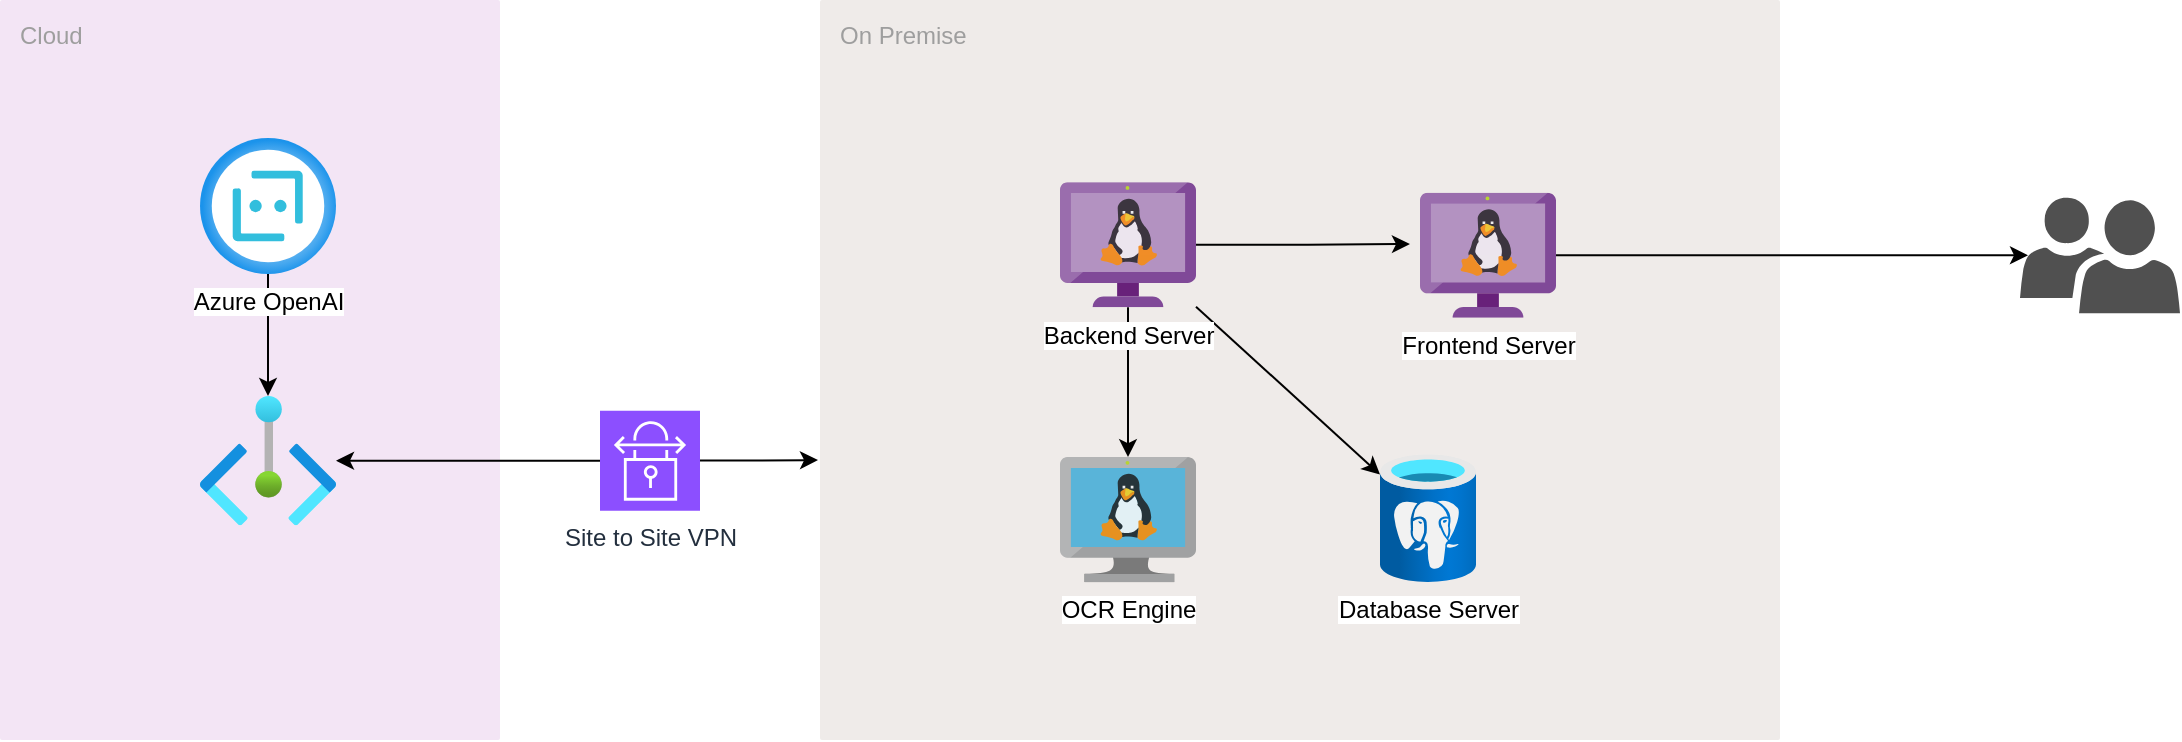 <mxfile version="23.1.5" type="github" pages="2">
  <diagram name="Page-1" id="3ur_LLsrb5n8ao4B4QoP">
    <mxGraphModel dx="1434" dy="774" grid="1" gridSize="10" guides="1" tooltips="1" connect="1" arrows="1" fold="1" page="1" pageScale="1" pageWidth="1100" pageHeight="850" math="0" shadow="0">
      <root>
        <mxCell id="0" />
        <mxCell id="1" parent="0" />
        <mxCell id="hLx_YA_Buz0ujME87kaQ-3" value="Cloud" style="sketch=0;points=[[0,0,0],[0.25,0,0],[0.5,0,0],[0.75,0,0],[1,0,0],[1,0.25,0],[1,0.5,0],[1,0.75,0],[1,1,0],[0.75,1,0],[0.5,1,0],[0.25,1,0],[0,1,0],[0,0.75,0],[0,0.5,0],[0,0.25,0]];rounded=1;absoluteArcSize=1;arcSize=2;html=1;strokeColor=none;gradientColor=none;shadow=0;dashed=0;fontSize=12;fontColor=#9E9E9E;align=left;verticalAlign=top;spacing=10;spacingTop=-4;whiteSpace=wrap;fillColor=#F3E5F5;" vertex="1" parent="1">
          <mxGeometry x="100" y="280" width="250" height="370" as="geometry" />
        </mxCell>
        <mxCell id="hLx_YA_Buz0ujME87kaQ-6" style="edgeStyle=orthogonalEdgeStyle;rounded=0;orthogonalLoop=1;jettySize=auto;html=1;" edge="1" parent="1" source="hLx_YA_Buz0ujME87kaQ-1" target="hLx_YA_Buz0ujME87kaQ-5">
          <mxGeometry relative="1" as="geometry" />
        </mxCell>
        <mxCell id="hLx_YA_Buz0ujME87kaQ-1" value="Azure OpenAI" style="image;aspect=fixed;html=1;points=[];align=center;fontSize=12;image=img/lib/azure2/ai_machine_learning/Bot_Services.svg;" vertex="1" parent="1">
          <mxGeometry x="200" y="349" width="68" height="68" as="geometry" />
        </mxCell>
        <mxCell id="hLx_YA_Buz0ujME87kaQ-2" value="On Premise" style="sketch=0;points=[[0,0,0],[0.25,0,0],[0.5,0,0],[0.75,0,0],[1,0,0],[1,0.25,0],[1,0.5,0],[1,0.75,0],[1,1,0],[0.75,1,0],[0.5,1,0],[0.25,1,0],[0,1,0],[0,0.75,0],[0,0.5,0],[0,0.25,0]];rounded=1;absoluteArcSize=1;arcSize=2;html=1;strokeColor=none;gradientColor=none;shadow=0;dashed=0;fontSize=12;fontColor=#9E9E9E;align=left;verticalAlign=top;spacing=10;spacingTop=-4;whiteSpace=wrap;fillColor=#EFEBE9;" vertex="1" parent="1">
          <mxGeometry x="510" y="280" width="480" height="370" as="geometry" />
        </mxCell>
        <mxCell id="hLx_YA_Buz0ujME87kaQ-4" value="Site to Site VPN" style="sketch=0;points=[[0,0,0],[0.25,0,0],[0.5,0,0],[0.75,0,0],[1,0,0],[0,1,0],[0.25,1,0],[0.5,1,0],[0.75,1,0],[1,1,0],[0,0.25,0],[0,0.5,0],[0,0.75,0],[1,0.25,0],[1,0.5,0],[1,0.75,0]];outlineConnect=0;fontColor=#232F3E;fillColor=#8C4FFF;strokeColor=#ffffff;dashed=0;verticalLabelPosition=bottom;verticalAlign=top;align=center;html=1;fontSize=12;fontStyle=0;aspect=fixed;shape=mxgraph.aws4.resourceIcon;resIcon=mxgraph.aws4.site_to_site_vpn;" vertex="1" parent="1">
          <mxGeometry x="400" y="485.34" width="50" height="50" as="geometry" />
        </mxCell>
        <mxCell id="hLx_YA_Buz0ujME87kaQ-5" value="" style="image;aspect=fixed;html=1;points=[];align=center;fontSize=12;image=img/lib/azure2/other/Private_Endpoints.svg;" vertex="1" parent="1">
          <mxGeometry x="200" y="478" width="68" height="64.68" as="geometry" />
        </mxCell>
        <mxCell id="hLx_YA_Buz0ujME87kaQ-7" style="edgeStyle=orthogonalEdgeStyle;rounded=0;orthogonalLoop=1;jettySize=auto;html=1;entryX=0;entryY=0.5;entryDx=0;entryDy=0;entryPerimeter=0;endArrow=none;endFill=0;startArrow=classic;startFill=1;" edge="1" parent="1" source="hLx_YA_Buz0ujME87kaQ-5" target="hLx_YA_Buz0ujME87kaQ-4">
          <mxGeometry relative="1" as="geometry" />
        </mxCell>
        <mxCell id="hLx_YA_Buz0ujME87kaQ-8" style="edgeStyle=orthogonalEdgeStyle;rounded=0;orthogonalLoop=1;jettySize=auto;html=1;" edge="1" parent="1" source="hLx_YA_Buz0ujME87kaQ-4">
          <mxGeometry relative="1" as="geometry">
            <mxPoint x="509" y="510" as="targetPoint" />
          </mxGeometry>
        </mxCell>
        <mxCell id="hLx_YA_Buz0ujME87kaQ-9" value="Database Server" style="image;aspect=fixed;html=1;points=[];align=center;fontSize=12;image=img/lib/azure2/databases/Azure_Database_PostgreSQL_Server.svg;" vertex="1" parent="1">
          <mxGeometry x="790" y="507.12" width="48" height="64" as="geometry" />
        </mxCell>
        <mxCell id="hLx_YA_Buz0ujME87kaQ-10" value="OCR Engine" style="image;sketch=0;aspect=fixed;html=1;points=[];align=center;fontSize=12;image=img/lib/mscae/VM_Linux.svg;" vertex="1" parent="1">
          <mxGeometry x="630" y="508.56" width="68" height="62.56" as="geometry" />
        </mxCell>
        <mxCell id="hLx_YA_Buz0ujME87kaQ-12" style="edgeStyle=orthogonalEdgeStyle;rounded=0;orthogonalLoop=1;jettySize=auto;html=1;" edge="1" parent="1" source="hLx_YA_Buz0ujME87kaQ-11" target="hLx_YA_Buz0ujME87kaQ-10">
          <mxGeometry relative="1" as="geometry" />
        </mxCell>
        <mxCell id="hLx_YA_Buz0ujME87kaQ-13" style="rounded=0;orthogonalLoop=1;jettySize=auto;html=1;" edge="1" parent="1" source="hLx_YA_Buz0ujME87kaQ-11" target="hLx_YA_Buz0ujME87kaQ-9">
          <mxGeometry relative="1" as="geometry" />
        </mxCell>
        <mxCell id="hLx_YA_Buz0ujME87kaQ-11" value="Backend Server" style="image;sketch=0;aspect=fixed;html=1;points=[];align=center;fontSize=12;image=img/lib/mscae/VM_Linux_Non_Azure.svg;" vertex="1" parent="1">
          <mxGeometry x="630" y="371.12" width="68" height="62.56" as="geometry" />
        </mxCell>
        <mxCell id="hLx_YA_Buz0ujME87kaQ-14" value="Frontend Server" style="image;sketch=0;aspect=fixed;html=1;points=[];align=center;fontSize=12;image=img/lib/mscae/VM_Linux_Non_Azure.svg;" vertex="1" parent="1">
          <mxGeometry x="810" y="376.34" width="68" height="62.56" as="geometry" />
        </mxCell>
        <mxCell id="hLx_YA_Buz0ujME87kaQ-15" style="edgeStyle=orthogonalEdgeStyle;rounded=0;orthogonalLoop=1;jettySize=auto;html=1;entryX=-0.074;entryY=0.41;entryDx=0;entryDy=0;entryPerimeter=0;" edge="1" parent="1" source="hLx_YA_Buz0ujME87kaQ-11" target="hLx_YA_Buz0ujME87kaQ-14">
          <mxGeometry relative="1" as="geometry" />
        </mxCell>
        <mxCell id="hLx_YA_Buz0ujME87kaQ-16" value="" style="sketch=0;pointerEvents=1;shadow=0;dashed=0;html=1;strokeColor=none;labelPosition=center;verticalLabelPosition=bottom;verticalAlign=top;align=center;fillColor=#505050;shape=mxgraph.mscae.intune.user_group" vertex="1" parent="1">
          <mxGeometry x="1110" y="378.62" width="80" height="58" as="geometry" />
        </mxCell>
        <mxCell id="hLx_YA_Buz0ujME87kaQ-17" style="edgeStyle=orthogonalEdgeStyle;rounded=0;orthogonalLoop=1;jettySize=auto;html=1;entryX=0.05;entryY=0.5;entryDx=0;entryDy=0;entryPerimeter=0;" edge="1" parent="1" source="hLx_YA_Buz0ujME87kaQ-14" target="hLx_YA_Buz0ujME87kaQ-16">
          <mxGeometry relative="1" as="geometry" />
        </mxCell>
      </root>
    </mxGraphModel>
  </diagram>
  <diagram id="kLepb4lDMb2D8eWFIsC0" name="Page-2">
    <mxGraphModel dx="1434" dy="774" grid="1" gridSize="10" guides="1" tooltips="1" connect="1" arrows="1" fold="1" page="1" pageScale="1" pageWidth="1100" pageHeight="850" math="0" shadow="0">
      <root>
        <mxCell id="0" />
        <mxCell id="1" parent="0" />
        <mxCell id="sXQszc_UW-2C68Vf4tEz-1" value="Cloud" style="sketch=0;points=[[0,0,0],[0.25,0,0],[0.5,0,0],[0.75,0,0],[1,0,0],[1,0.25,0],[1,0.5,0],[1,0.75,0],[1,1,0],[0.75,1,0],[0.5,1,0],[0.25,1,0],[0,1,0],[0,0.75,0],[0,0.5,0],[0,0.25,0]];rounded=1;absoluteArcSize=1;arcSize=2;html=1;strokeColor=none;gradientColor=none;shadow=0;dashed=0;fontSize=12;fontColor=#9E9E9E;align=left;verticalAlign=top;spacing=10;spacingTop=-4;whiteSpace=wrap;fillColor=#F3E5F5;" vertex="1" parent="1">
          <mxGeometry x="100" y="280" width="250" height="370" as="geometry" />
        </mxCell>
        <mxCell id="sXQszc_UW-2C68Vf4tEz-2" style="edgeStyle=orthogonalEdgeStyle;rounded=0;orthogonalLoop=1;jettySize=auto;html=1;" edge="1" parent="1" source="sXQszc_UW-2C68Vf4tEz-3" target="sXQszc_UW-2C68Vf4tEz-6">
          <mxGeometry relative="1" as="geometry" />
        </mxCell>
        <mxCell id="sXQszc_UW-2C68Vf4tEz-3" value="Azure OpenAI" style="image;aspect=fixed;html=1;points=[];align=center;fontSize=12;image=img/lib/azure2/ai_machine_learning/Bot_Services.svg;" vertex="1" parent="1">
          <mxGeometry x="200" y="349" width="68" height="68" as="geometry" />
        </mxCell>
        <mxCell id="sXQszc_UW-2C68Vf4tEz-4" value="On Premise" style="sketch=0;points=[[0,0,0],[0.25,0,0],[0.5,0,0],[0.75,0,0],[1,0,0],[1,0.25,0],[1,0.5,0],[1,0.75,0],[1,1,0],[0.75,1,0],[0.5,1,0],[0.25,1,0],[0,1,0],[0,0.75,0],[0,0.5,0],[0,0.25,0]];rounded=1;absoluteArcSize=1;arcSize=2;html=1;strokeColor=none;gradientColor=none;shadow=0;dashed=0;fontSize=12;fontColor=#9E9E9E;align=left;verticalAlign=top;spacing=10;spacingTop=-4;whiteSpace=wrap;fillColor=#EFEBE9;" vertex="1" parent="1">
          <mxGeometry x="510" y="180" width="480" height="580" as="geometry" />
        </mxCell>
        <mxCell id="sXQszc_UW-2C68Vf4tEz-5" value="Site to Site VPN" style="sketch=0;points=[[0,0,0],[0.25,0,0],[0.5,0,0],[0.75,0,0],[1,0,0],[0,1,0],[0.25,1,0],[0.5,1,0],[0.75,1,0],[1,1,0],[0,0.25,0],[0,0.5,0],[0,0.75,0],[1,0.25,0],[1,0.5,0],[1,0.75,0]];outlineConnect=0;fontColor=#232F3E;fillColor=#8C4FFF;strokeColor=#ffffff;dashed=0;verticalLabelPosition=bottom;verticalAlign=top;align=center;html=1;fontSize=12;fontStyle=0;aspect=fixed;shape=mxgraph.aws4.resourceIcon;resIcon=mxgraph.aws4.site_to_site_vpn;" vertex="1" parent="1">
          <mxGeometry x="400" y="485.34" width="50" height="50" as="geometry" />
        </mxCell>
        <mxCell id="sXQszc_UW-2C68Vf4tEz-6" value="" style="image;aspect=fixed;html=1;points=[];align=center;fontSize=12;image=img/lib/azure2/other/Private_Endpoints.svg;" vertex="1" parent="1">
          <mxGeometry x="200" y="478" width="68" height="64.68" as="geometry" />
        </mxCell>
        <mxCell id="sXQszc_UW-2C68Vf4tEz-7" style="edgeStyle=orthogonalEdgeStyle;rounded=0;orthogonalLoop=1;jettySize=auto;html=1;entryX=0;entryY=0.5;entryDx=0;entryDy=0;entryPerimeter=0;endArrow=none;endFill=0;startArrow=classic;startFill=1;" edge="1" parent="1" source="sXQszc_UW-2C68Vf4tEz-6" target="sXQszc_UW-2C68Vf4tEz-5">
          <mxGeometry relative="1" as="geometry" />
        </mxCell>
        <mxCell id="sXQszc_UW-2C68Vf4tEz-8" style="edgeStyle=orthogonalEdgeStyle;rounded=0;orthogonalLoop=1;jettySize=auto;html=1;" edge="1" parent="1" source="sXQszc_UW-2C68Vf4tEz-5">
          <mxGeometry relative="1" as="geometry">
            <mxPoint x="509" y="510" as="targetPoint" />
          </mxGeometry>
        </mxCell>
        <mxCell id="sXQszc_UW-2C68Vf4tEz-9" value="Database Server" style="image;aspect=fixed;html=1;points=[];align=center;fontSize=12;image=img/lib/azure2/databases/Azure_Database_PostgreSQL_Server.svg;" vertex="1" parent="1">
          <mxGeometry x="790" y="627.12" width="48" height="64" as="geometry" />
        </mxCell>
        <mxCell id="sXQszc_UW-2C68Vf4tEz-10" value="OCR Engine" style="image;sketch=0;aspect=fixed;html=1;points=[];align=center;fontSize=12;image=img/lib/mscae/VM_Linux.svg;" vertex="1" parent="1">
          <mxGeometry x="630" y="628.56" width="68" height="62.56" as="geometry" />
        </mxCell>
        <mxCell id="sXQszc_UW-2C68Vf4tEz-13" value="Backend Server 1" style="image;sketch=0;aspect=fixed;html=1;points=[];align=center;fontSize=12;image=img/lib/mscae/VM_Linux_Non_Azure.svg;" vertex="1" parent="1">
          <mxGeometry x="630" y="215.78" width="68" height="62.56" as="geometry" />
        </mxCell>
        <mxCell id="sXQszc_UW-2C68Vf4tEz-14" value="Frontend Server 1" style="image;sketch=0;aspect=fixed;html=1;points=[];align=center;fontSize=12;image=img/lib/mscae/VM_Linux_Non_Azure.svg;" vertex="1" parent="1">
          <mxGeometry x="630" y="417" width="68" height="62.56" as="geometry" />
        </mxCell>
        <mxCell id="sXQszc_UW-2C68Vf4tEz-16" value="" style="sketch=0;pointerEvents=1;shadow=0;dashed=0;html=1;strokeColor=none;labelPosition=center;verticalLabelPosition=bottom;verticalAlign=top;align=center;fillColor=#505050;shape=mxgraph.mscae.intune.user_group" vertex="1" parent="1">
          <mxGeometry x="1110" y="396" width="80" height="58" as="geometry" />
        </mxCell>
        <mxCell id="sXQszc_UW-2C68Vf4tEz-18" value="Backend Server n" style="image;sketch=0;aspect=fixed;html=1;points=[];align=center;fontSize=12;image=img/lib/mscae/VM_Linux_Non_Azure.svg;" vertex="1" parent="1">
          <mxGeometry x="630" y="313.78" width="68" height="62.56" as="geometry" />
        </mxCell>
        <mxCell id="sXQszc_UW-2C68Vf4tEz-19" value="Frontend Server n" style="image;sketch=0;aspect=fixed;html=1;points=[];align=center;fontSize=12;image=img/lib/mscae/VM_Linux_Non_Azure.svg;" vertex="1" parent="1">
          <mxGeometry x="630" y="520" width="68" height="62.56" as="geometry" />
        </mxCell>
        <mxCell id="sXQszc_UW-2C68Vf4tEz-21" value="LB 1" style="image;sketch=0;aspect=fixed;html=1;points=[];align=center;fontSize=12;image=img/lib/mscae/Virtual_Machine.svg;" vertex="1" parent="1">
          <mxGeometry x="820" y="300" width="68" height="62.56" as="geometry" />
        </mxCell>
        <mxCell id="sXQszc_UW-2C68Vf4tEz-22" value="LB 2" style="image;sketch=0;aspect=fixed;html=1;points=[];align=center;fontSize=12;image=img/lib/mscae/Virtual_Machine.svg;" vertex="1" parent="1">
          <mxGeometry x="820" y="478" width="68" height="62.56" as="geometry" />
        </mxCell>
        <mxCell id="sXQszc_UW-2C68Vf4tEz-24" style="rounded=0;orthogonalLoop=1;jettySize=auto;html=1;entryX=-0.029;entryY=0.432;entryDx=0;entryDy=0;entryPerimeter=0;" edge="1" parent="1" source="sXQszc_UW-2C68Vf4tEz-13" target="sXQszc_UW-2C68Vf4tEz-21">
          <mxGeometry relative="1" as="geometry" />
        </mxCell>
        <mxCell id="sXQszc_UW-2C68Vf4tEz-25" style="rounded=0;orthogonalLoop=1;jettySize=auto;html=1;entryX=-0.029;entryY=0.416;entryDx=0;entryDy=0;entryPerimeter=0;" edge="1" parent="1" source="sXQszc_UW-2C68Vf4tEz-18" target="sXQszc_UW-2C68Vf4tEz-21">
          <mxGeometry relative="1" as="geometry" />
        </mxCell>
        <mxCell id="sXQszc_UW-2C68Vf4tEz-26" style="rounded=0;orthogonalLoop=1;jettySize=auto;html=1;entryX=-0.044;entryY=0.464;entryDx=0;entryDy=0;entryPerimeter=0;" edge="1" parent="1" source="sXQszc_UW-2C68Vf4tEz-14" target="sXQszc_UW-2C68Vf4tEz-21">
          <mxGeometry relative="1" as="geometry" />
        </mxCell>
        <mxCell id="sXQszc_UW-2C68Vf4tEz-27" style="rounded=0;orthogonalLoop=1;jettySize=auto;html=1;entryX=0;entryY=0.448;entryDx=0;entryDy=0;entryPerimeter=0;" edge="1" parent="1" source="sXQszc_UW-2C68Vf4tEz-19" target="sXQszc_UW-2C68Vf4tEz-21">
          <mxGeometry relative="1" as="geometry" />
        </mxCell>
        <mxCell id="sXQszc_UW-2C68Vf4tEz-28" style="rounded=0;orthogonalLoop=1;jettySize=auto;html=1;entryX=-0.059;entryY=0.384;entryDx=0;entryDy=0;entryPerimeter=0;" edge="1" parent="1" source="sXQszc_UW-2C68Vf4tEz-13" target="sXQszc_UW-2C68Vf4tEz-22">
          <mxGeometry relative="1" as="geometry" />
        </mxCell>
        <mxCell id="sXQszc_UW-2C68Vf4tEz-29" style="rounded=0;orthogonalLoop=1;jettySize=auto;html=1;entryX=-0.029;entryY=0.4;entryDx=0;entryDy=0;entryPerimeter=0;" edge="1" parent="1" source="sXQszc_UW-2C68Vf4tEz-18" target="sXQszc_UW-2C68Vf4tEz-22">
          <mxGeometry relative="1" as="geometry" />
        </mxCell>
        <mxCell id="sXQszc_UW-2C68Vf4tEz-30" style="rounded=0;orthogonalLoop=1;jettySize=auto;html=1;entryX=-0.044;entryY=0.448;entryDx=0;entryDy=0;entryPerimeter=0;" edge="1" parent="1" source="sXQszc_UW-2C68Vf4tEz-14" target="sXQszc_UW-2C68Vf4tEz-22">
          <mxGeometry relative="1" as="geometry" />
        </mxCell>
        <mxCell id="sXQszc_UW-2C68Vf4tEz-31" style="rounded=0;orthogonalLoop=1;jettySize=auto;html=1;entryX=0;entryY=0.352;entryDx=0;entryDy=0;entryPerimeter=0;" edge="1" parent="1" source="sXQszc_UW-2C68Vf4tEz-19" target="sXQszc_UW-2C68Vf4tEz-22">
          <mxGeometry relative="1" as="geometry" />
        </mxCell>
        <mxCell id="sXQszc_UW-2C68Vf4tEz-32" value="" style="outlineConnect=0;dashed=0;verticalLabelPosition=bottom;verticalAlign=top;align=center;html=1;shape=mxgraph.aws3.elastic_ip;fillColor=#F58534;gradientColor=none;" vertex="1" parent="1">
          <mxGeometry x="850" y="416" width="50" height="18" as="geometry" />
        </mxCell>
        <mxCell id="sXQszc_UW-2C68Vf4tEz-33" style="rounded=0;orthogonalLoop=1;jettySize=auto;html=1;entryX=0.5;entryY=0.32;entryDx=0;entryDy=0;entryPerimeter=0;dashed=1;endArrow=none;endFill=0;startArrow=classic;startFill=1;" edge="1" parent="1" source="sXQszc_UW-2C68Vf4tEz-21" target="sXQszc_UW-2C68Vf4tEz-32">
          <mxGeometry relative="1" as="geometry" />
        </mxCell>
        <mxCell id="sXQszc_UW-2C68Vf4tEz-34" style="rounded=0;orthogonalLoop=1;jettySize=auto;html=1;exitX=0.5;exitY=0.69;exitDx=0;exitDy=0;exitPerimeter=0;entryX=0.441;entryY=0.032;entryDx=0;entryDy=0;entryPerimeter=0;dashed=1;" edge="1" parent="1" source="sXQszc_UW-2C68Vf4tEz-32" target="sXQszc_UW-2C68Vf4tEz-22">
          <mxGeometry relative="1" as="geometry" />
        </mxCell>
        <mxCell id="sXQszc_UW-2C68Vf4tEz-35" style="edgeStyle=orthogonalEdgeStyle;rounded=0;orthogonalLoop=1;jettySize=auto;html=1;entryX=0.05;entryY=0.5;entryDx=0;entryDy=0;entryPerimeter=0;" edge="1" parent="1" source="sXQszc_UW-2C68Vf4tEz-32" target="sXQszc_UW-2C68Vf4tEz-16">
          <mxGeometry relative="1" as="geometry" />
        </mxCell>
      </root>
    </mxGraphModel>
  </diagram>
</mxfile>
